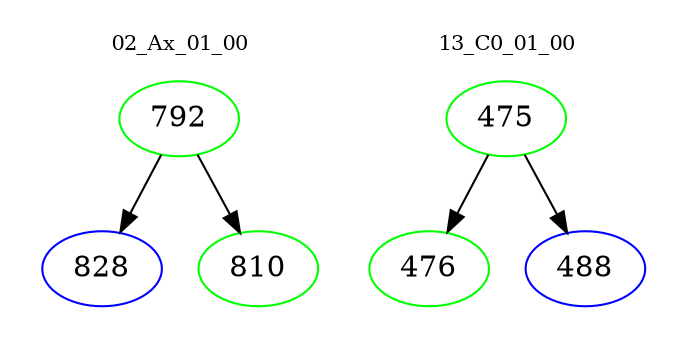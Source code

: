 digraph{
subgraph cluster_0 {
color = white
label = "02_Ax_01_00";
fontsize=10;
T0_792 [label="792", color="green"]
T0_792 -> T0_828 [color="black"]
T0_828 [label="828", color="blue"]
T0_792 -> T0_810 [color="black"]
T0_810 [label="810", color="green"]
}
subgraph cluster_1 {
color = white
label = "13_C0_01_00";
fontsize=10;
T1_475 [label="475", color="green"]
T1_475 -> T1_476 [color="black"]
T1_476 [label="476", color="green"]
T1_475 -> T1_488 [color="black"]
T1_488 [label="488", color="blue"]
}
}
